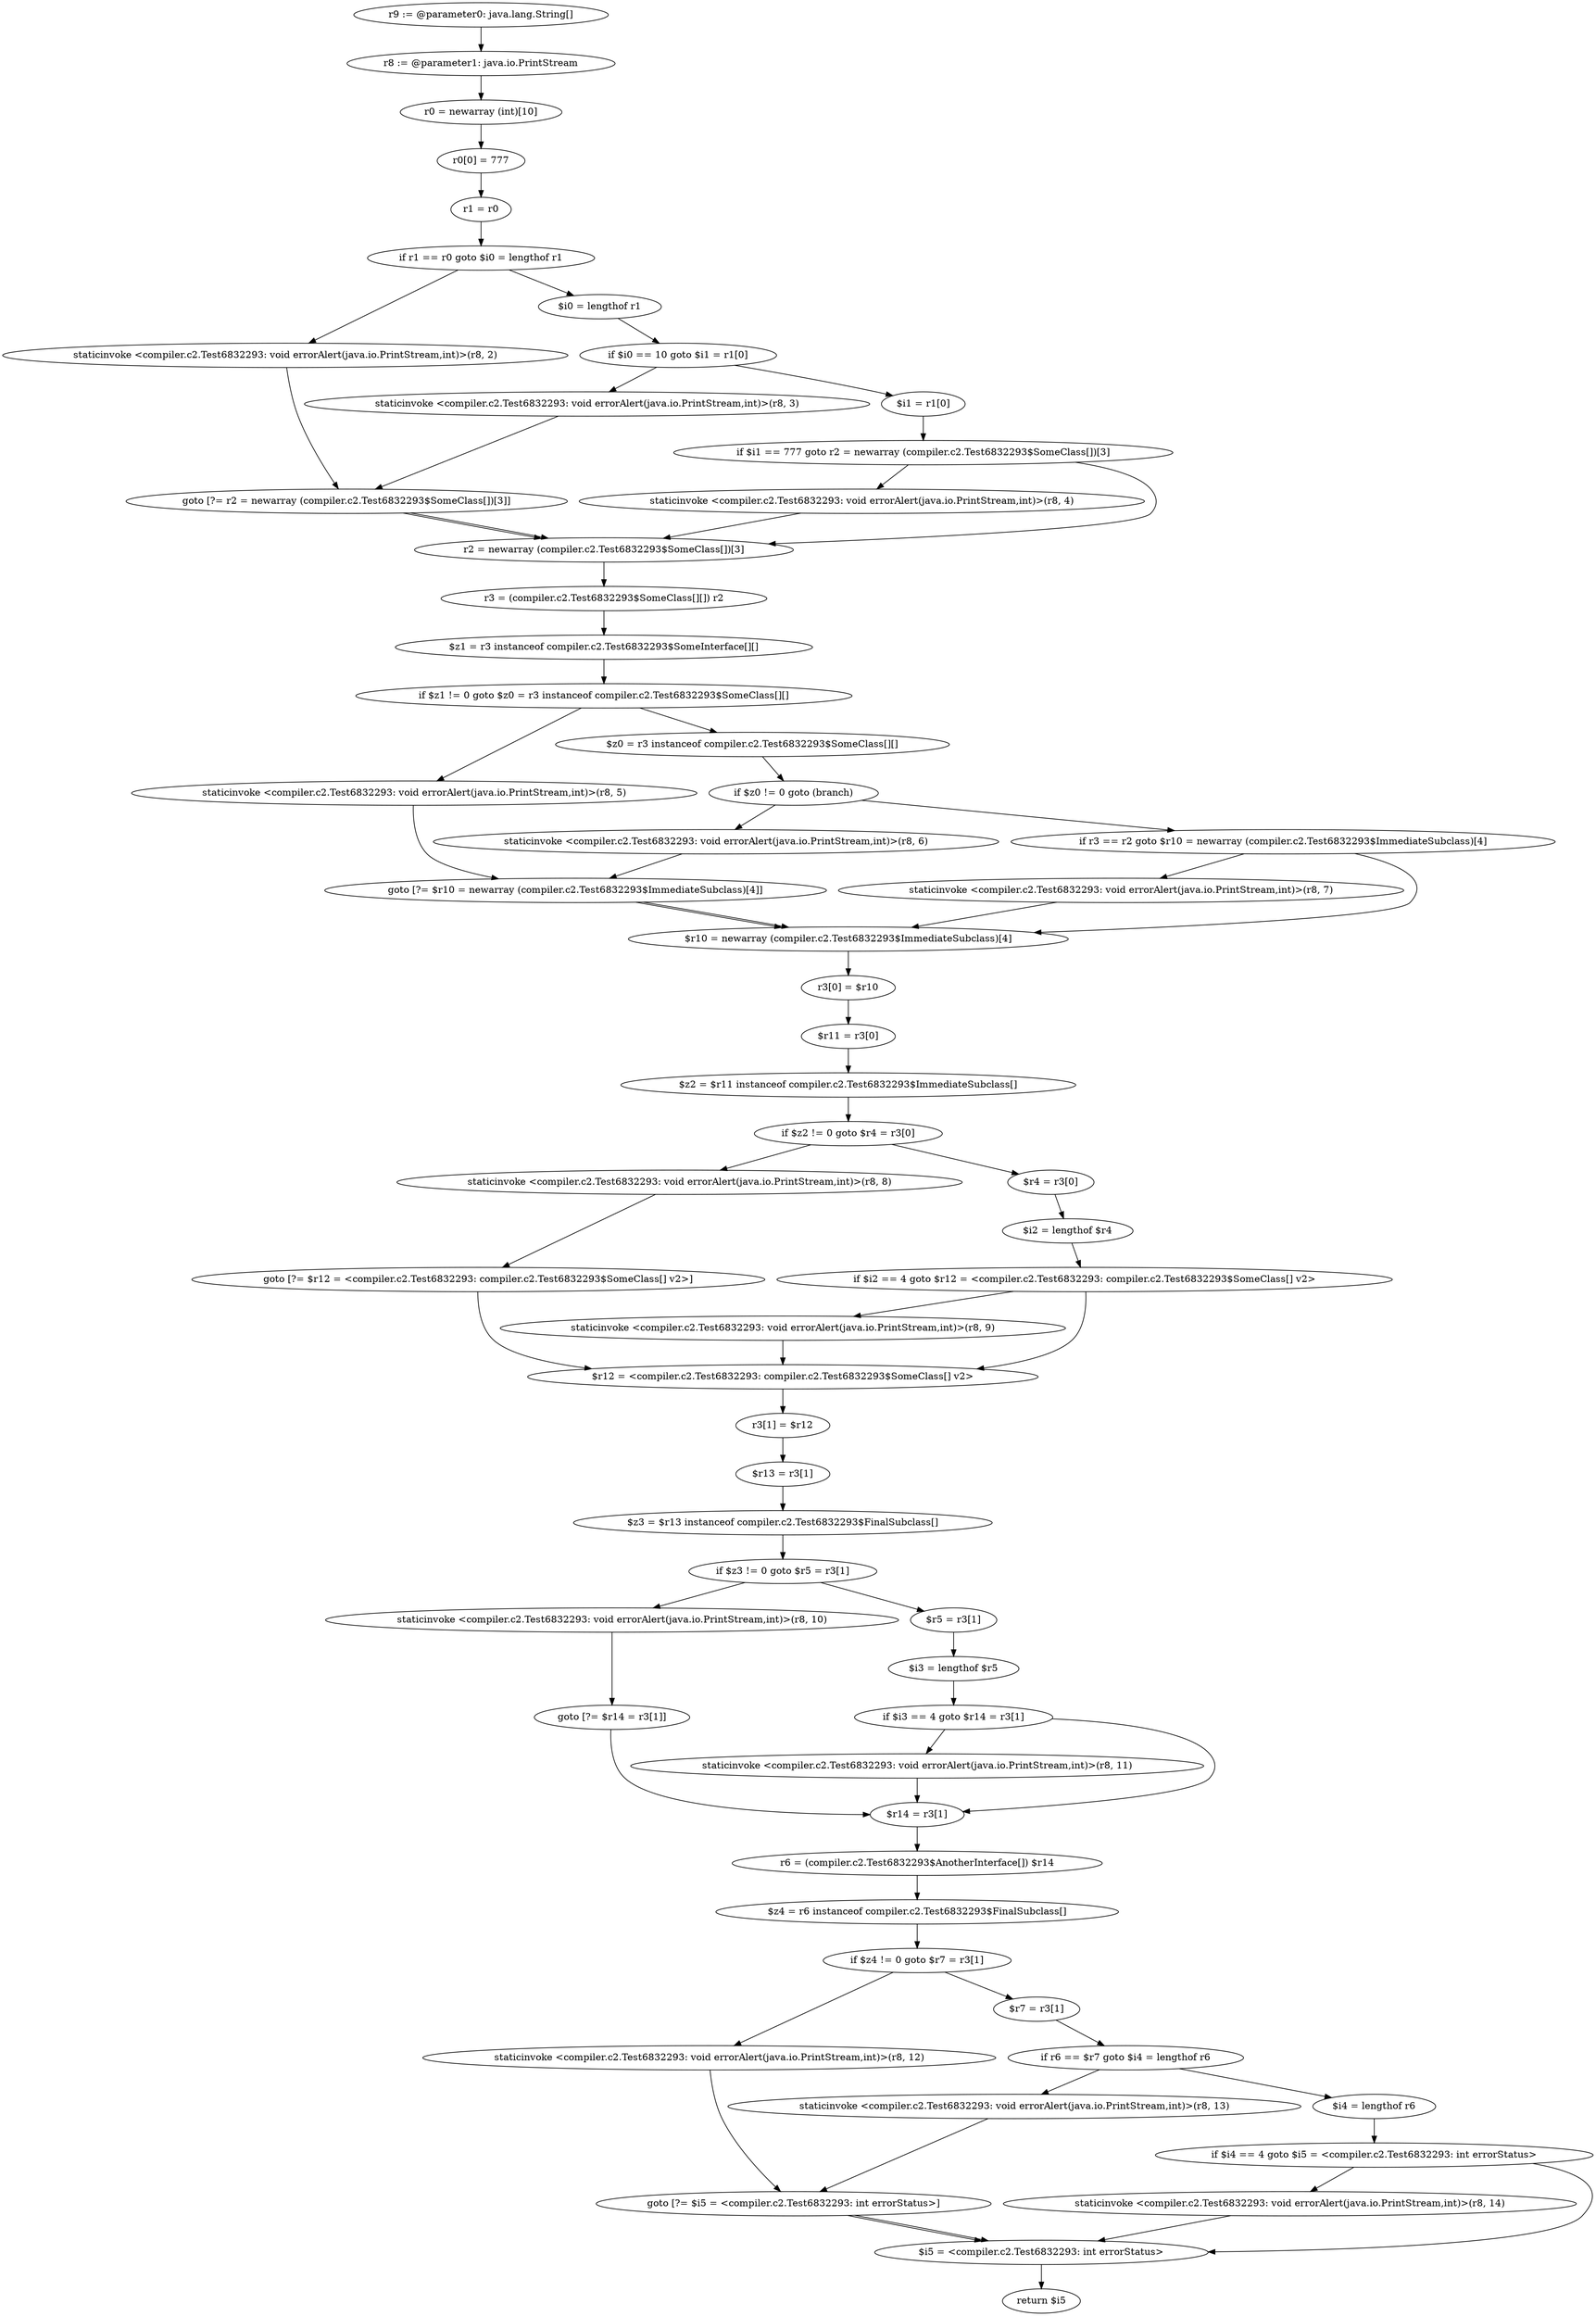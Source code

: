 digraph "unitGraph" {
    "r9 := @parameter0: java.lang.String[]"
    "r8 := @parameter1: java.io.PrintStream"
    "r0 = newarray (int)[10]"
    "r0[0] = 777"
    "r1 = r0"
    "if r1 == r0 goto $i0 = lengthof r1"
    "staticinvoke <compiler.c2.Test6832293: void errorAlert(java.io.PrintStream,int)>(r8, 2)"
    "goto [?= r2 = newarray (compiler.c2.Test6832293$SomeClass[])[3]]"
    "$i0 = lengthof r1"
    "if $i0 == 10 goto $i1 = r1[0]"
    "staticinvoke <compiler.c2.Test6832293: void errorAlert(java.io.PrintStream,int)>(r8, 3)"
    "$i1 = r1[0]"
    "if $i1 == 777 goto r2 = newarray (compiler.c2.Test6832293$SomeClass[])[3]"
    "staticinvoke <compiler.c2.Test6832293: void errorAlert(java.io.PrintStream,int)>(r8, 4)"
    "r2 = newarray (compiler.c2.Test6832293$SomeClass[])[3]"
    "r3 = (compiler.c2.Test6832293$SomeClass[][]) r2"
    "$z1 = r3 instanceof compiler.c2.Test6832293$SomeInterface[][]"
    "if $z1 != 0 goto $z0 = r3 instanceof compiler.c2.Test6832293$SomeClass[][]"
    "staticinvoke <compiler.c2.Test6832293: void errorAlert(java.io.PrintStream,int)>(r8, 5)"
    "goto [?= $r10 = newarray (compiler.c2.Test6832293$ImmediateSubclass)[4]]"
    "$z0 = r3 instanceof compiler.c2.Test6832293$SomeClass[][]"
    "if $z0 != 0 goto (branch)"
    "staticinvoke <compiler.c2.Test6832293: void errorAlert(java.io.PrintStream,int)>(r8, 6)"
    "if r3 == r2 goto $r10 = newarray (compiler.c2.Test6832293$ImmediateSubclass)[4]"
    "staticinvoke <compiler.c2.Test6832293: void errorAlert(java.io.PrintStream,int)>(r8, 7)"
    "$r10 = newarray (compiler.c2.Test6832293$ImmediateSubclass)[4]"
    "r3[0] = $r10"
    "$r11 = r3[0]"
    "$z2 = $r11 instanceof compiler.c2.Test6832293$ImmediateSubclass[]"
    "if $z2 != 0 goto $r4 = r3[0]"
    "staticinvoke <compiler.c2.Test6832293: void errorAlert(java.io.PrintStream,int)>(r8, 8)"
    "goto [?= $r12 = <compiler.c2.Test6832293: compiler.c2.Test6832293$SomeClass[] v2>]"
    "$r4 = r3[0]"
    "$i2 = lengthof $r4"
    "if $i2 == 4 goto $r12 = <compiler.c2.Test6832293: compiler.c2.Test6832293$SomeClass[] v2>"
    "staticinvoke <compiler.c2.Test6832293: void errorAlert(java.io.PrintStream,int)>(r8, 9)"
    "$r12 = <compiler.c2.Test6832293: compiler.c2.Test6832293$SomeClass[] v2>"
    "r3[1] = $r12"
    "$r13 = r3[1]"
    "$z3 = $r13 instanceof compiler.c2.Test6832293$FinalSubclass[]"
    "if $z3 != 0 goto $r5 = r3[1]"
    "staticinvoke <compiler.c2.Test6832293: void errorAlert(java.io.PrintStream,int)>(r8, 10)"
    "goto [?= $r14 = r3[1]]"
    "$r5 = r3[1]"
    "$i3 = lengthof $r5"
    "if $i3 == 4 goto $r14 = r3[1]"
    "staticinvoke <compiler.c2.Test6832293: void errorAlert(java.io.PrintStream,int)>(r8, 11)"
    "$r14 = r3[1]"
    "r6 = (compiler.c2.Test6832293$AnotherInterface[]) $r14"
    "$z4 = r6 instanceof compiler.c2.Test6832293$FinalSubclass[]"
    "if $z4 != 0 goto $r7 = r3[1]"
    "staticinvoke <compiler.c2.Test6832293: void errorAlert(java.io.PrintStream,int)>(r8, 12)"
    "goto [?= $i5 = <compiler.c2.Test6832293: int errorStatus>]"
    "$r7 = r3[1]"
    "if r6 == $r7 goto $i4 = lengthof r6"
    "staticinvoke <compiler.c2.Test6832293: void errorAlert(java.io.PrintStream,int)>(r8, 13)"
    "$i4 = lengthof r6"
    "if $i4 == 4 goto $i5 = <compiler.c2.Test6832293: int errorStatus>"
    "staticinvoke <compiler.c2.Test6832293: void errorAlert(java.io.PrintStream,int)>(r8, 14)"
    "$i5 = <compiler.c2.Test6832293: int errorStatus>"
    "return $i5"
    "r9 := @parameter0: java.lang.String[]"->"r8 := @parameter1: java.io.PrintStream";
    "r8 := @parameter1: java.io.PrintStream"->"r0 = newarray (int)[10]";
    "r0 = newarray (int)[10]"->"r0[0] = 777";
    "r0[0] = 777"->"r1 = r0";
    "r1 = r0"->"if r1 == r0 goto $i0 = lengthof r1";
    "if r1 == r0 goto $i0 = lengthof r1"->"staticinvoke <compiler.c2.Test6832293: void errorAlert(java.io.PrintStream,int)>(r8, 2)";
    "if r1 == r0 goto $i0 = lengthof r1"->"$i0 = lengthof r1";
    "staticinvoke <compiler.c2.Test6832293: void errorAlert(java.io.PrintStream,int)>(r8, 2)"->"goto [?= r2 = newarray (compiler.c2.Test6832293$SomeClass[])[3]]";
    "goto [?= r2 = newarray (compiler.c2.Test6832293$SomeClass[])[3]]"->"r2 = newarray (compiler.c2.Test6832293$SomeClass[])[3]";
    "$i0 = lengthof r1"->"if $i0 == 10 goto $i1 = r1[0]";
    "if $i0 == 10 goto $i1 = r1[0]"->"staticinvoke <compiler.c2.Test6832293: void errorAlert(java.io.PrintStream,int)>(r8, 3)";
    "if $i0 == 10 goto $i1 = r1[0]"->"$i1 = r1[0]";
    "staticinvoke <compiler.c2.Test6832293: void errorAlert(java.io.PrintStream,int)>(r8, 3)"->"goto [?= r2 = newarray (compiler.c2.Test6832293$SomeClass[])[3]]";
    "goto [?= r2 = newarray (compiler.c2.Test6832293$SomeClass[])[3]]"->"r2 = newarray (compiler.c2.Test6832293$SomeClass[])[3]";
    "$i1 = r1[0]"->"if $i1 == 777 goto r2 = newarray (compiler.c2.Test6832293$SomeClass[])[3]";
    "if $i1 == 777 goto r2 = newarray (compiler.c2.Test6832293$SomeClass[])[3]"->"staticinvoke <compiler.c2.Test6832293: void errorAlert(java.io.PrintStream,int)>(r8, 4)";
    "if $i1 == 777 goto r2 = newarray (compiler.c2.Test6832293$SomeClass[])[3]"->"r2 = newarray (compiler.c2.Test6832293$SomeClass[])[3]";
    "staticinvoke <compiler.c2.Test6832293: void errorAlert(java.io.PrintStream,int)>(r8, 4)"->"r2 = newarray (compiler.c2.Test6832293$SomeClass[])[3]";
    "r2 = newarray (compiler.c2.Test6832293$SomeClass[])[3]"->"r3 = (compiler.c2.Test6832293$SomeClass[][]) r2";
    "r3 = (compiler.c2.Test6832293$SomeClass[][]) r2"->"$z1 = r3 instanceof compiler.c2.Test6832293$SomeInterface[][]";
    "$z1 = r3 instanceof compiler.c2.Test6832293$SomeInterface[][]"->"if $z1 != 0 goto $z0 = r3 instanceof compiler.c2.Test6832293$SomeClass[][]";
    "if $z1 != 0 goto $z0 = r3 instanceof compiler.c2.Test6832293$SomeClass[][]"->"staticinvoke <compiler.c2.Test6832293: void errorAlert(java.io.PrintStream,int)>(r8, 5)";
    "if $z1 != 0 goto $z0 = r3 instanceof compiler.c2.Test6832293$SomeClass[][]"->"$z0 = r3 instanceof compiler.c2.Test6832293$SomeClass[][]";
    "staticinvoke <compiler.c2.Test6832293: void errorAlert(java.io.PrintStream,int)>(r8, 5)"->"goto [?= $r10 = newarray (compiler.c2.Test6832293$ImmediateSubclass)[4]]";
    "goto [?= $r10 = newarray (compiler.c2.Test6832293$ImmediateSubclass)[4]]"->"$r10 = newarray (compiler.c2.Test6832293$ImmediateSubclass)[4]";
    "$z0 = r3 instanceof compiler.c2.Test6832293$SomeClass[][]"->"if $z0 != 0 goto (branch)";
    "if $z0 != 0 goto (branch)"->"staticinvoke <compiler.c2.Test6832293: void errorAlert(java.io.PrintStream,int)>(r8, 6)";
    "if $z0 != 0 goto (branch)"->"if r3 == r2 goto $r10 = newarray (compiler.c2.Test6832293$ImmediateSubclass)[4]";
    "staticinvoke <compiler.c2.Test6832293: void errorAlert(java.io.PrintStream,int)>(r8, 6)"->"goto [?= $r10 = newarray (compiler.c2.Test6832293$ImmediateSubclass)[4]]";
    "goto [?= $r10 = newarray (compiler.c2.Test6832293$ImmediateSubclass)[4]]"->"$r10 = newarray (compiler.c2.Test6832293$ImmediateSubclass)[4]";
    "if r3 == r2 goto $r10 = newarray (compiler.c2.Test6832293$ImmediateSubclass)[4]"->"staticinvoke <compiler.c2.Test6832293: void errorAlert(java.io.PrintStream,int)>(r8, 7)";
    "if r3 == r2 goto $r10 = newarray (compiler.c2.Test6832293$ImmediateSubclass)[4]"->"$r10 = newarray (compiler.c2.Test6832293$ImmediateSubclass)[4]";
    "staticinvoke <compiler.c2.Test6832293: void errorAlert(java.io.PrintStream,int)>(r8, 7)"->"$r10 = newarray (compiler.c2.Test6832293$ImmediateSubclass)[4]";
    "$r10 = newarray (compiler.c2.Test6832293$ImmediateSubclass)[4]"->"r3[0] = $r10";
    "r3[0] = $r10"->"$r11 = r3[0]";
    "$r11 = r3[0]"->"$z2 = $r11 instanceof compiler.c2.Test6832293$ImmediateSubclass[]";
    "$z2 = $r11 instanceof compiler.c2.Test6832293$ImmediateSubclass[]"->"if $z2 != 0 goto $r4 = r3[0]";
    "if $z2 != 0 goto $r4 = r3[0]"->"staticinvoke <compiler.c2.Test6832293: void errorAlert(java.io.PrintStream,int)>(r8, 8)";
    "if $z2 != 0 goto $r4 = r3[0]"->"$r4 = r3[0]";
    "staticinvoke <compiler.c2.Test6832293: void errorAlert(java.io.PrintStream,int)>(r8, 8)"->"goto [?= $r12 = <compiler.c2.Test6832293: compiler.c2.Test6832293$SomeClass[] v2>]";
    "goto [?= $r12 = <compiler.c2.Test6832293: compiler.c2.Test6832293$SomeClass[] v2>]"->"$r12 = <compiler.c2.Test6832293: compiler.c2.Test6832293$SomeClass[] v2>";
    "$r4 = r3[0]"->"$i2 = lengthof $r4";
    "$i2 = lengthof $r4"->"if $i2 == 4 goto $r12 = <compiler.c2.Test6832293: compiler.c2.Test6832293$SomeClass[] v2>";
    "if $i2 == 4 goto $r12 = <compiler.c2.Test6832293: compiler.c2.Test6832293$SomeClass[] v2>"->"staticinvoke <compiler.c2.Test6832293: void errorAlert(java.io.PrintStream,int)>(r8, 9)";
    "if $i2 == 4 goto $r12 = <compiler.c2.Test6832293: compiler.c2.Test6832293$SomeClass[] v2>"->"$r12 = <compiler.c2.Test6832293: compiler.c2.Test6832293$SomeClass[] v2>";
    "staticinvoke <compiler.c2.Test6832293: void errorAlert(java.io.PrintStream,int)>(r8, 9)"->"$r12 = <compiler.c2.Test6832293: compiler.c2.Test6832293$SomeClass[] v2>";
    "$r12 = <compiler.c2.Test6832293: compiler.c2.Test6832293$SomeClass[] v2>"->"r3[1] = $r12";
    "r3[1] = $r12"->"$r13 = r3[1]";
    "$r13 = r3[1]"->"$z3 = $r13 instanceof compiler.c2.Test6832293$FinalSubclass[]";
    "$z3 = $r13 instanceof compiler.c2.Test6832293$FinalSubclass[]"->"if $z3 != 0 goto $r5 = r3[1]";
    "if $z3 != 0 goto $r5 = r3[1]"->"staticinvoke <compiler.c2.Test6832293: void errorAlert(java.io.PrintStream,int)>(r8, 10)";
    "if $z3 != 0 goto $r5 = r3[1]"->"$r5 = r3[1]";
    "staticinvoke <compiler.c2.Test6832293: void errorAlert(java.io.PrintStream,int)>(r8, 10)"->"goto [?= $r14 = r3[1]]";
    "goto [?= $r14 = r3[1]]"->"$r14 = r3[1]";
    "$r5 = r3[1]"->"$i3 = lengthof $r5";
    "$i3 = lengthof $r5"->"if $i3 == 4 goto $r14 = r3[1]";
    "if $i3 == 4 goto $r14 = r3[1]"->"staticinvoke <compiler.c2.Test6832293: void errorAlert(java.io.PrintStream,int)>(r8, 11)";
    "if $i3 == 4 goto $r14 = r3[1]"->"$r14 = r3[1]";
    "staticinvoke <compiler.c2.Test6832293: void errorAlert(java.io.PrintStream,int)>(r8, 11)"->"$r14 = r3[1]";
    "$r14 = r3[1]"->"r6 = (compiler.c2.Test6832293$AnotherInterface[]) $r14";
    "r6 = (compiler.c2.Test6832293$AnotherInterface[]) $r14"->"$z4 = r6 instanceof compiler.c2.Test6832293$FinalSubclass[]";
    "$z4 = r6 instanceof compiler.c2.Test6832293$FinalSubclass[]"->"if $z4 != 0 goto $r7 = r3[1]";
    "if $z4 != 0 goto $r7 = r3[1]"->"staticinvoke <compiler.c2.Test6832293: void errorAlert(java.io.PrintStream,int)>(r8, 12)";
    "if $z4 != 0 goto $r7 = r3[1]"->"$r7 = r3[1]";
    "staticinvoke <compiler.c2.Test6832293: void errorAlert(java.io.PrintStream,int)>(r8, 12)"->"goto [?= $i5 = <compiler.c2.Test6832293: int errorStatus>]";
    "goto [?= $i5 = <compiler.c2.Test6832293: int errorStatus>]"->"$i5 = <compiler.c2.Test6832293: int errorStatus>";
    "$r7 = r3[1]"->"if r6 == $r7 goto $i4 = lengthof r6";
    "if r6 == $r7 goto $i4 = lengthof r6"->"staticinvoke <compiler.c2.Test6832293: void errorAlert(java.io.PrintStream,int)>(r8, 13)";
    "if r6 == $r7 goto $i4 = lengthof r6"->"$i4 = lengthof r6";
    "staticinvoke <compiler.c2.Test6832293: void errorAlert(java.io.PrintStream,int)>(r8, 13)"->"goto [?= $i5 = <compiler.c2.Test6832293: int errorStatus>]";
    "goto [?= $i5 = <compiler.c2.Test6832293: int errorStatus>]"->"$i5 = <compiler.c2.Test6832293: int errorStatus>";
    "$i4 = lengthof r6"->"if $i4 == 4 goto $i5 = <compiler.c2.Test6832293: int errorStatus>";
    "if $i4 == 4 goto $i5 = <compiler.c2.Test6832293: int errorStatus>"->"staticinvoke <compiler.c2.Test6832293: void errorAlert(java.io.PrintStream,int)>(r8, 14)";
    "if $i4 == 4 goto $i5 = <compiler.c2.Test6832293: int errorStatus>"->"$i5 = <compiler.c2.Test6832293: int errorStatus>";
    "staticinvoke <compiler.c2.Test6832293: void errorAlert(java.io.PrintStream,int)>(r8, 14)"->"$i5 = <compiler.c2.Test6832293: int errorStatus>";
    "$i5 = <compiler.c2.Test6832293: int errorStatus>"->"return $i5";
}
